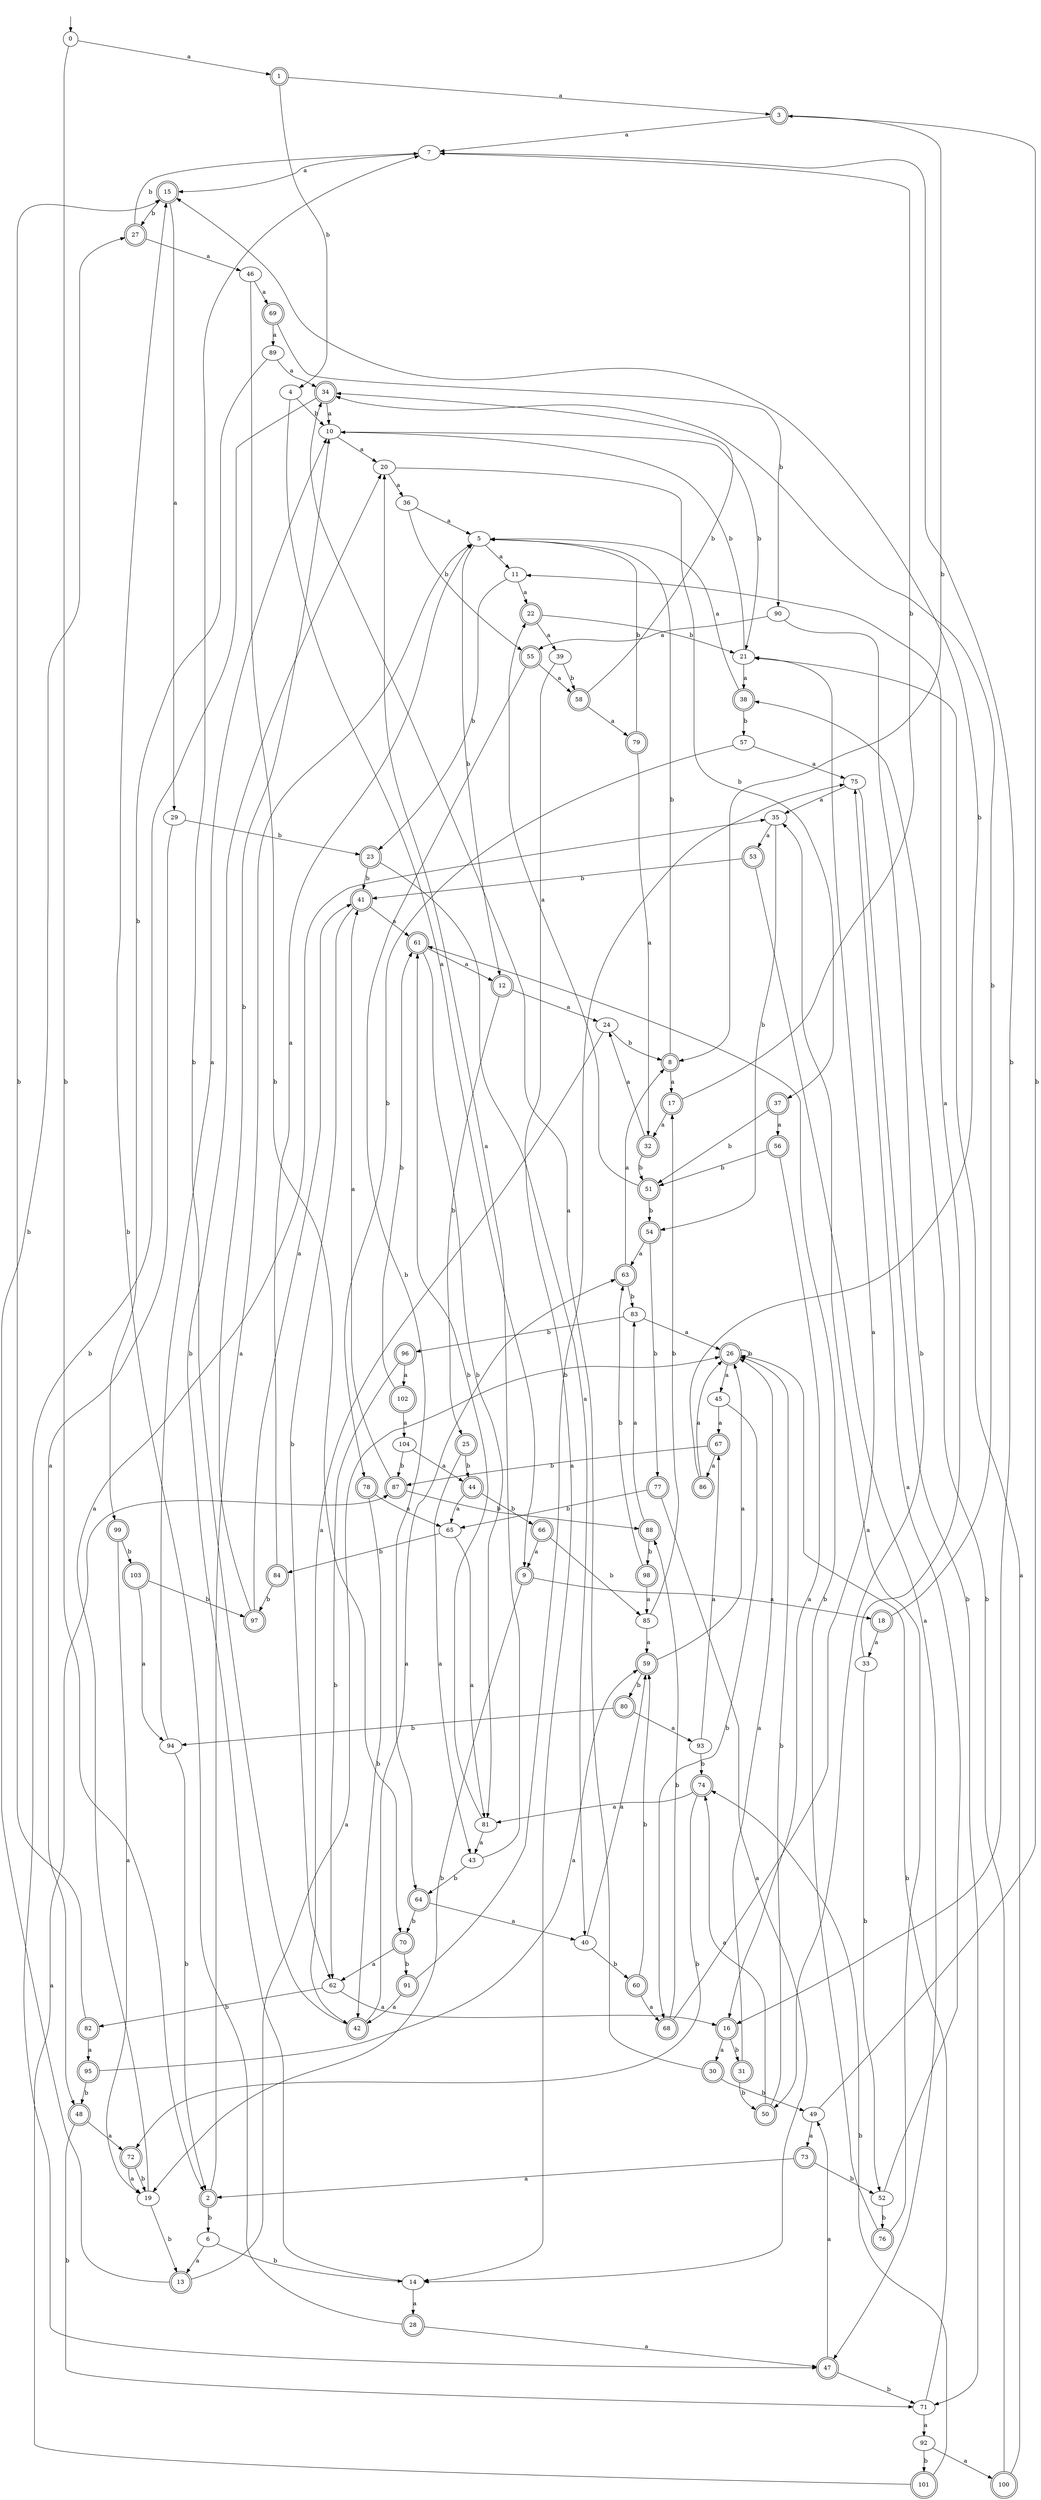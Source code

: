 digraph RandomDFA {
  __start0 [label="", shape=none];
  __start0 -> 0 [label=""];
  0 [shape=circle]
  0 -> 1 [label="a"]
  0 -> 2 [label="b"]
  1 [shape=doublecircle]
  1 -> 3 [label="a"]
  1 -> 4 [label="b"]
  2 [shape=doublecircle]
  2 -> 5 [label="a"]
  2 -> 6 [label="b"]
  3 [shape=doublecircle]
  3 -> 7 [label="a"]
  3 -> 8 [label="b"]
  4
  4 -> 9 [label="a"]
  4 -> 10 [label="b"]
  5
  5 -> 11 [label="a"]
  5 -> 12 [label="b"]
  6
  6 -> 13 [label="a"]
  6 -> 14 [label="b"]
  7
  7 -> 15 [label="a"]
  7 -> 16 [label="b"]
  8 [shape=doublecircle]
  8 -> 17 [label="a"]
  8 -> 5 [label="b"]
  9 [shape=doublecircle]
  9 -> 18 [label="a"]
  9 -> 19 [label="b"]
  10
  10 -> 20 [label="a"]
  10 -> 21 [label="b"]
  11
  11 -> 22 [label="a"]
  11 -> 23 [label="b"]
  12 [shape=doublecircle]
  12 -> 24 [label="a"]
  12 -> 25 [label="b"]
  13 [shape=doublecircle]
  13 -> 26 [label="a"]
  13 -> 27 [label="b"]
  14
  14 -> 28 [label="a"]
  14 -> 20 [label="b"]
  15 [shape=doublecircle]
  15 -> 29 [label="a"]
  15 -> 27 [label="b"]
  16 [shape=doublecircle]
  16 -> 30 [label="a"]
  16 -> 31 [label="b"]
  17 [shape=doublecircle]
  17 -> 32 [label="a"]
  17 -> 7 [label="b"]
  18 [shape=doublecircle]
  18 -> 33 [label="a"]
  18 -> 34 [label="b"]
  19
  19 -> 35 [label="a"]
  19 -> 13 [label="b"]
  20
  20 -> 36 [label="a"]
  20 -> 37 [label="b"]
  21
  21 -> 38 [label="a"]
  21 -> 10 [label="b"]
  22 [shape=doublecircle]
  22 -> 39 [label="a"]
  22 -> 21 [label="b"]
  23 [shape=doublecircle]
  23 -> 40 [label="a"]
  23 -> 41 [label="b"]
  24
  24 -> 42 [label="a"]
  24 -> 8 [label="b"]
  25 [shape=doublecircle]
  25 -> 43 [label="a"]
  25 -> 44 [label="b"]
  26 [shape=doublecircle]
  26 -> 45 [label="a"]
  26 -> 26 [label="b"]
  27 [shape=doublecircle]
  27 -> 46 [label="a"]
  27 -> 7 [label="b"]
  28 [shape=doublecircle]
  28 -> 47 [label="a"]
  28 -> 15 [label="b"]
  29
  29 -> 48 [label="a"]
  29 -> 23 [label="b"]
  30 [shape=doublecircle]
  30 -> 34 [label="a"]
  30 -> 49 [label="b"]
  31 [shape=doublecircle]
  31 -> 26 [label="a"]
  31 -> 50 [label="b"]
  32 [shape=doublecircle]
  32 -> 24 [label="a"]
  32 -> 51 [label="b"]
  33
  33 -> 11 [label="a"]
  33 -> 52 [label="b"]
  34 [shape=doublecircle]
  34 -> 10 [label="a"]
  34 -> 47 [label="b"]
  35
  35 -> 53 [label="a"]
  35 -> 54 [label="b"]
  36
  36 -> 5 [label="a"]
  36 -> 55 [label="b"]
  37 [shape=doublecircle]
  37 -> 56 [label="a"]
  37 -> 51 [label="b"]
  38 [shape=doublecircle]
  38 -> 5 [label="a"]
  38 -> 57 [label="b"]
  39
  39 -> 14 [label="a"]
  39 -> 58 [label="b"]
  40
  40 -> 59 [label="a"]
  40 -> 60 [label="b"]
  41 [shape=doublecircle]
  41 -> 61 [label="a"]
  41 -> 62 [label="b"]
  42 [shape=doublecircle]
  42 -> 63 [label="a"]
  42 -> 7 [label="b"]
  43
  43 -> 20 [label="a"]
  43 -> 64 [label="b"]
  44 [shape=doublecircle]
  44 -> 65 [label="a"]
  44 -> 66 [label="b"]
  45
  45 -> 67 [label="a"]
  45 -> 68 [label="b"]
  46
  46 -> 69 [label="a"]
  46 -> 70 [label="b"]
  47 [shape=doublecircle]
  47 -> 49 [label="a"]
  47 -> 71 [label="b"]
  48 [shape=doublecircle]
  48 -> 72 [label="a"]
  48 -> 71 [label="b"]
  49
  49 -> 73 [label="a"]
  49 -> 3 [label="b"]
  50 [shape=doublecircle]
  50 -> 74 [label="a"]
  50 -> 26 [label="b"]
  51 [shape=doublecircle]
  51 -> 22 [label="a"]
  51 -> 54 [label="b"]
  52
  52 -> 75 [label="a"]
  52 -> 76 [label="b"]
  53 [shape=doublecircle]
  53 -> 47 [label="a"]
  53 -> 41 [label="b"]
  54 [shape=doublecircle]
  54 -> 63 [label="a"]
  54 -> 77 [label="b"]
  55 [shape=doublecircle]
  55 -> 58 [label="a"]
  55 -> 64 [label="b"]
  56 [shape=doublecircle]
  56 -> 16 [label="a"]
  56 -> 51 [label="b"]
  57
  57 -> 75 [label="a"]
  57 -> 78 [label="b"]
  58 [shape=doublecircle]
  58 -> 79 [label="a"]
  58 -> 34 [label="b"]
  59 [shape=doublecircle]
  59 -> 26 [label="a"]
  59 -> 80 [label="b"]
  60 [shape=doublecircle]
  60 -> 68 [label="a"]
  60 -> 59 [label="b"]
  61 [shape=doublecircle]
  61 -> 12 [label="a"]
  61 -> 81 [label="b"]
  62
  62 -> 16 [label="a"]
  62 -> 82 [label="b"]
  63 [shape=doublecircle]
  63 -> 8 [label="a"]
  63 -> 83 [label="b"]
  64 [shape=doublecircle]
  64 -> 40 [label="a"]
  64 -> 70 [label="b"]
  65
  65 -> 81 [label="a"]
  65 -> 84 [label="b"]
  66 [shape=doublecircle]
  66 -> 9 [label="a"]
  66 -> 85 [label="b"]
  67 [shape=doublecircle]
  67 -> 86 [label="a"]
  67 -> 87 [label="b"]
  68 [shape=doublecircle]
  68 -> 21 [label="a"]
  68 -> 88 [label="b"]
  69 [shape=doublecircle]
  69 -> 89 [label="a"]
  69 -> 90 [label="b"]
  70 [shape=doublecircle]
  70 -> 62 [label="a"]
  70 -> 91 [label="b"]
  71
  71 -> 92 [label="a"]
  71 -> 26 [label="b"]
  72 [shape=doublecircle]
  72 -> 19 [label="a"]
  72 -> 19 [label="b"]
  73 [shape=doublecircle]
  73 -> 2 [label="a"]
  73 -> 52 [label="b"]
  74 [shape=doublecircle]
  74 -> 81 [label="a"]
  74 -> 72 [label="b"]
  75
  75 -> 35 [label="a"]
  75 -> 71 [label="b"]
  76 [shape=doublecircle]
  76 -> 35 [label="a"]
  76 -> 61 [label="b"]
  77 [shape=doublecircle]
  77 -> 14 [label="a"]
  77 -> 65 [label="b"]
  78 [shape=doublecircle]
  78 -> 65 [label="a"]
  78 -> 42 [label="b"]
  79 [shape=doublecircle]
  79 -> 32 [label="a"]
  79 -> 5 [label="b"]
  80 [shape=doublecircle]
  80 -> 93 [label="a"]
  80 -> 94 [label="b"]
  81
  81 -> 43 [label="a"]
  81 -> 61 [label="b"]
  82 [shape=doublecircle]
  82 -> 95 [label="a"]
  82 -> 15 [label="b"]
  83
  83 -> 26 [label="a"]
  83 -> 96 [label="b"]
  84 [shape=doublecircle]
  84 -> 5 [label="a"]
  84 -> 97 [label="b"]
  85
  85 -> 59 [label="a"]
  85 -> 17 [label="b"]
  86 [shape=doublecircle]
  86 -> 26 [label="a"]
  86 -> 15 [label="b"]
  87 [shape=doublecircle]
  87 -> 41 [label="a"]
  87 -> 88 [label="b"]
  88 [shape=doublecircle]
  88 -> 83 [label="a"]
  88 -> 98 [label="b"]
  89
  89 -> 34 [label="a"]
  89 -> 99 [label="b"]
  90
  90 -> 55 [label="a"]
  90 -> 50 [label="b"]
  91 [shape=doublecircle]
  91 -> 42 [label="a"]
  91 -> 75 [label="b"]
  92
  92 -> 100 [label="a"]
  92 -> 101 [label="b"]
  93
  93 -> 67 [label="a"]
  93 -> 74 [label="b"]
  94
  94 -> 10 [label="a"]
  94 -> 2 [label="b"]
  95 [shape=doublecircle]
  95 -> 59 [label="a"]
  95 -> 48 [label="b"]
  96 [shape=doublecircle]
  96 -> 102 [label="a"]
  96 -> 62 [label="b"]
  97 [shape=doublecircle]
  97 -> 41 [label="a"]
  97 -> 10 [label="b"]
  98 [shape=doublecircle]
  98 -> 85 [label="a"]
  98 -> 63 [label="b"]
  99 [shape=doublecircle]
  99 -> 19 [label="a"]
  99 -> 103 [label="b"]
  100 [shape=doublecircle]
  100 -> 21 [label="a"]
  100 -> 38 [label="b"]
  101 [shape=doublecircle]
  101 -> 87 [label="a"]
  101 -> 74 [label="b"]
  102 [shape=doublecircle]
  102 -> 104 [label="a"]
  102 -> 61 [label="b"]
  103 [shape=doublecircle]
  103 -> 94 [label="a"]
  103 -> 97 [label="b"]
  104
  104 -> 44 [label="a"]
  104 -> 87 [label="b"]
}
